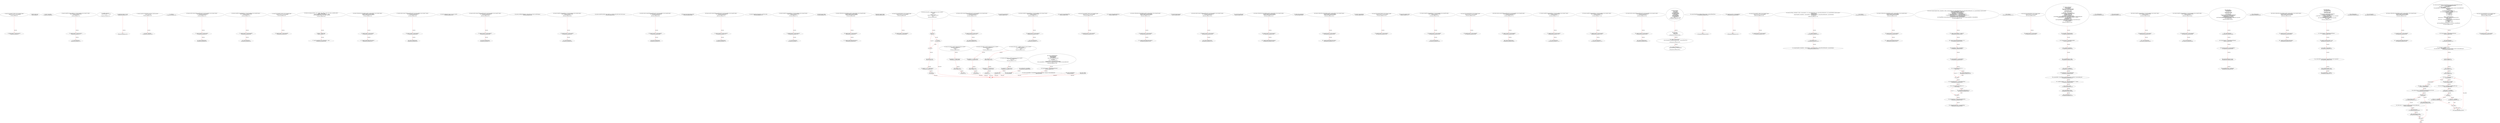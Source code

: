 digraph  {
13 [code="function bug_txorigin24(  address owner_txorigin24) public{\n        require(tx.origin == owner_txorigin24);\n    }", label="2_ function bug_txorigin24(  address owner_txorigin24) public{\n        require(tx.origin == owner_txorigin24);\n    }\n13-function_definition-3-5", method="bug_txorigin24(address owner_txorigin24)", type_label=function_definition];
21 [code="require(tx.origin == owner_txorigin24);", label="3_ require(tx.origin == owner_txorigin24);\n21-expression_statement-4-4", method="bug_txorigin24(address owner_txorigin24)", type_label=expression_statement];
30 [code="address public owner;", label="5_ address public owner;\n30-new_variable-6-6", method="", type_label=new_variable];
37 [code="owner = msg.sender;", label="7_ owner = msg.sender;\n37-expression_statement-8-8", method="", type_label=expression_statement];
43 [code="function transferTo_txorigin11(address to, uint amount,address owner_txorigin11) public {\n  require(tx.origin == owner_txorigin11);\n  to.call.value(amount);\n}", label="9_ function transferTo_txorigin11(address to, uint amount,address owner_txorigin11) public {\n  require(tx.origin == owner_txorigin11);\n  to.call.value(amount);\n}\n43-function_definition-10-13", method="transferTo_txorigin11(address to,uint amount,address owner_txorigin11)", type_label=function_definition];
59 [code="require(tx.origin == owner_txorigin11);", label="10_ require(tx.origin == owner_txorigin11);\n59-expression_statement-11-11", method="transferTo_txorigin11(address to,uint amount,address owner_txorigin11)", type_label=expression_statement];
68 [code="to.call.value(amount);", label="11_ to.call.value(amount);\n68-expression_statement-12-12", method="transferTo_txorigin11(address to,uint amount,address owner_txorigin11)", type_label=expression_statement];
77 [code="modifier onlyOwner {\n        require(msg.sender == owner);\n        _;\n    }", label="13_ modifier onlyOwner {\n        require(msg.sender == owner);\n        _;\n    }\n77-expression_statement-14-17", method="", type_label=expression_statement];
80 [code="require(msg.sender == owner);", label="14_ require(msg.sender == owner);\n80-expression_statement-15-15", method="", type_label=expression_statement];
89 [code="_;", label="15_ _;\n89-expression_statement-16-16", method="", type_label=expression_statement];
91 [code="function transferOwnership(address newOwner) onlyOwner public {\n        owner = newOwner;\n    }", label="17_ function transferOwnership(address newOwner) onlyOwner public {\n        owner = newOwner;\n    }\n91-function_definition-18-20", method="transferOwnership(address newOwner)", type_label=function_definition];
97 [code=onlyOwner, label="17_ onlyOwner\n97-expression_statement-18-18", method="transferOwnership(address newOwner)", type_label=expression_statement];
101 [code="owner = newOwner;", label="18_ owner = newOwner;\n101-expression_statement-19-19", method="transferOwnership(address newOwner)", type_label=expression_statement];
105 [code="function sendto_txorigin1(address payable receiver, uint amount,address owner_txorigin1) public {\n	require (tx.origin == owner_txorigin1);\n	receiver.transfer(amount);\n}", label="20_ function sendto_txorigin1(address payable receiver, uint amount,address owner_txorigin1) public {\n	require (tx.origin == owner_txorigin1);\n	receiver.transfer(amount);\n}\n105-function_definition-21-24", method="sendto_txorigin1(address payable receiver,uint amount,address owner_txorigin1)", type_label=function_definition];
121 [code="require (tx.origin == owner_txorigin1);", label="21_ require (tx.origin == owner_txorigin1);\n121-expression_statement-22-22", method="sendto_txorigin1(address payable receiver,uint amount,address owner_txorigin1)", type_label=expression_statement];
130 [code="receiver.transfer(amount);", label="22_ receiver.transfer(amount);\n130-expression_statement-23-23", method="sendto_txorigin1(address payable receiver,uint amount,address owner_txorigin1)", type_label=expression_statement];
140 [code="function transferTo_txorigin39(address to, uint amount,address owner_txorigin39) public {\n  require(tx.origin == owner_txorigin39);\n  to.call.value(amount);\n}", label="26_ function transferTo_txorigin39(address to, uint amount,address owner_txorigin39) public {\n  require(tx.origin == owner_txorigin39);\n  to.call.value(amount);\n}\n140-function_definition-27-30", method="transferTo_txorigin39(address to,uint amount,address owner_txorigin39)", type_label=function_definition];
156 [code="require(tx.origin == owner_txorigin39);", label="27_ require(tx.origin == owner_txorigin39);\n156-expression_statement-28-28", method="transferTo_txorigin39(address to,uint amount,address owner_txorigin39)", type_label=expression_statement];
165 [code="to.call.value(amount);", label="28_ to.call.value(amount);\n165-expression_statement-29-29", method="transferTo_txorigin39(address to,uint amount,address owner_txorigin39)", type_label=expression_statement];
184 [code="function bug_txorigin36(  address owner_txorigin36) public{\n        require(tx.origin == owner_txorigin36);\n    }", label="31_ function bug_txorigin36(  address owner_txorigin36) public{\n        require(tx.origin == owner_txorigin36);\n    }\n184-function_definition-32-34", method="bug_txorigin36(address owner_txorigin36)", type_label=function_definition];
192 [code="require(tx.origin == owner_txorigin36);", label="32_ require(tx.origin == owner_txorigin36);\n192-expression_statement-33-33", method="bug_txorigin36(address owner_txorigin36)", type_label=expression_statement];
219 [code="function receiveApproval(address _from, uint256 _value, address _token, bytes memory _extraData) public {\n        Token t = Token(_token);\n        require(t.transferFrom(_from, address(this), _value));\n        emit receivedTokens(_from, _value, _token, _extraData);\n    }", label="35_ function receiveApproval(address _from, uint256 _value, address _token, bytes memory _extraData) public {\n        Token t = Token(_token);\n        require(t.transferFrom(_from, address(this), _value));\n        emit receivedTokens(_from, _value, _token, _extraData);\n    }\n219-function_definition-36-40", method="receiveApproval(address _from,uint256 _value,address _token,bytes memory _extraData)", type_label=function_definition];
239 [code="Token t = Token(_token);", label="36_ Token t = Token(_token);\n239-new_variable-37-37", method="receiveApproval(address _from,uint256 _value,address _token,bytes memory _extraData)", type_label=new_variable];
249 [code="require(t.transferFrom(_from, address(this), _value));", label="37_ require(t.transferFrom(_from, address(this), _value));\n249-expression_statement-38-38", method="receiveApproval(address _from,uint256 _value,address _token,bytes memory _extraData)", type_label=expression_statement];
275 [code="function withdrawAll_txorigin2(address payable _recipient,address owner_txorigin2) public {\n        require(tx.origin == owner_txorigin2);\n        _recipient.transfer(address(this).balance);\n    }", label="40_ function withdrawAll_txorigin2(address payable _recipient,address owner_txorigin2) public {\n        require(tx.origin == owner_txorigin2);\n        _recipient.transfer(address(this).balance);\n    }\n275-function_definition-41-44", method="withdrawAll_txorigin2(address payable _recipient,address owner_txorigin2)", type_label=function_definition];
287 [code="require(tx.origin == owner_txorigin2);", label="41_ require(tx.origin == owner_txorigin2);\n287-expression_statement-42-42", method="withdrawAll_txorigin2(address payable _recipient,address owner_txorigin2)", type_label=expression_statement];
296 [code="_recipient.transfer(address(this).balance);", label="42_ _recipient.transfer(address(this).balance);\n296-expression_statement-43-43", method="withdrawAll_txorigin2(address payable _recipient,address owner_txorigin2)", type_label=expression_statement];
321 [code="function sendto_txorigin17(address payable receiver, uint amount,address owner_txorigin17) public {\n	require (tx.origin == owner_txorigin17);\n	receiver.transfer(amount);\n}", label="47_ function sendto_txorigin17(address payable receiver, uint amount,address owner_txorigin17) public {\n	require (tx.origin == owner_txorigin17);\n	receiver.transfer(amount);\n}\n321-function_definition-48-51", method="sendto_txorigin17(address payable receiver,uint amount,address owner_txorigin17)", type_label=function_definition];
337 [code="require (tx.origin == owner_txorigin17);", label="48_ require (tx.origin == owner_txorigin17);\n337-expression_statement-49-49", method="sendto_txorigin17(address payable receiver,uint amount,address owner_txorigin17)", type_label=expression_statement];
346 [code="receiver.transfer(amount);", label="49_ receiver.transfer(amount);\n346-expression_statement-50-50", method="sendto_txorigin17(address payable receiver,uint amount,address owner_txorigin17)", type_label=expression_statement];
356 [code="function totalSupply() public view returns (uint256);", label="53_ function totalSupply() public view returns (uint256);\n356-function_definition-54-54", method="totalSupply()", type_label=function_definition];
364 [code="function sendto_txorigin37(address payable receiver, uint amount,address owner_txorigin37) public {\n	require (tx.origin == owner_txorigin37);\n	receiver.transfer(amount);\n}", label="54_ function sendto_txorigin37(address payable receiver, uint amount,address owner_txorigin37) public {\n	require (tx.origin == owner_txorigin37);\n	receiver.transfer(amount);\n}\n364-function_definition-55-58", method="sendto_txorigin37(address payable receiver,uint amount,address owner_txorigin37)", type_label=function_definition];
380 [code="require (tx.origin == owner_txorigin37);", label="55_ require (tx.origin == owner_txorigin37);\n380-expression_statement-56-56", method="sendto_txorigin37(address payable receiver,uint amount,address owner_txorigin37)", type_label=expression_statement];
389 [code="receiver.transfer(amount);", label="56_ receiver.transfer(amount);\n389-expression_statement-57-57", method="sendto_txorigin37(address payable receiver,uint amount,address owner_txorigin37)", type_label=expression_statement];
396 [code="function actualBalanceOf(address _owner) public view returns (uint256 balance);", label="58_ function actualBalanceOf(address _owner) public view returns (uint256 balance);\n396-function_definition-59-59", method="actualBalanceOf(address _owner)", type_label=function_definition];
409 [code="function transferTo_txorigin3(address to, uint amount,address owner_txorigin3) public {\n  require(tx.origin == owner_txorigin3);\n  to.call.value(amount);\n}", label="59_ function transferTo_txorigin3(address to, uint amount,address owner_txorigin3) public {\n  require(tx.origin == owner_txorigin3);\n  to.call.value(amount);\n}\n409-function_definition-60-63", method="transferTo_txorigin3(address to,uint amount,address owner_txorigin3)", type_label=function_definition];
425 [code="require(tx.origin == owner_txorigin3);", label="60_ require(tx.origin == owner_txorigin3);\n425-expression_statement-61-61", method="transferTo_txorigin3(address to,uint amount,address owner_txorigin3)", type_label=expression_statement];
434 [code="to.call.value(amount);", label="61_ to.call.value(amount);\n434-expression_statement-62-62", method="transferTo_txorigin3(address to,uint amount,address owner_txorigin3)", type_label=expression_statement];
443 [code="function transferFrom(address _from, address _to, uint256 _value) public returns (bool success);", label="63_ function transferFrom(address _from, address _to, uint256 _value) public returns (bool success);\n443-function_definition-64-64", method="transferFrom(address _from,address _to,uint256 _value)", type_label=function_definition];
463 [code="function sendto_txorigin9(address payable receiver, uint amount,address owner_txorigin9) public {\n	require (tx.origin == owner_txorigin9);\n	receiver.transfer(amount);\n}", label="64_ function sendto_txorigin9(address payable receiver, uint amount,address owner_txorigin9) public {\n	require (tx.origin == owner_txorigin9);\n	receiver.transfer(amount);\n}\n463-function_definition-65-68", method="sendto_txorigin9(address payable receiver,uint amount,address owner_txorigin9)", type_label=function_definition];
479 [code="require (tx.origin == owner_txorigin9);", label="65_ require (tx.origin == owner_txorigin9);\n479-expression_statement-66-66", method="sendto_txorigin9(address payable receiver,uint amount,address owner_txorigin9)", type_label=expression_statement];
488 [code="receiver.transfer(amount);", label="66_ receiver.transfer(amount);\n488-expression_statement-67-67", method="sendto_txorigin9(address payable receiver,uint amount,address owner_txorigin9)", type_label=expression_statement];
495 [code="function renounceOwnership() public;", label="68_ function renounceOwnership() public;\n495-function_definition-69-69", method="renounceOwnership()", type_label=function_definition];
498 [code="function sendto_txorigin25(address payable receiver, uint amount,address owner_txorigin25) public {\n	require (tx.origin == owner_txorigin25);\n	receiver.transfer(amount);\n}", label="69_ function sendto_txorigin25(address payable receiver, uint amount,address owner_txorigin25) public {\n	require (tx.origin == owner_txorigin25);\n	receiver.transfer(amount);\n}\n498-function_definition-70-73", method="sendto_txorigin25(address payable receiver,uint amount,address owner_txorigin25)", type_label=function_definition];
514 [code="require (tx.origin == owner_txorigin25);", label="70_ require (tx.origin == owner_txorigin25);\n514-expression_statement-71-71", method="sendto_txorigin25(address payable receiver,uint amount,address owner_txorigin25)", type_label=expression_statement];
523 [code="receiver.transfer(amount);", label="71_ receiver.transfer(amount);\n523-expression_statement-72-72", method="sendto_txorigin25(address payable receiver,uint amount,address owner_txorigin25)", type_label=expression_statement];
530 [code="function transferOwnership(address _newOwner) public;", label="73_ function transferOwnership(address _newOwner) public;\n530-function_definition-74-74", method="transferOwnership(address _newOwner)", type_label=function_definition];
537 [code="function transferTo_txorigin19(address to, uint amount,address owner_txorigin19) public {\n  require(tx.origin == owner_txorigin19);\n  to.call.value(amount);\n}", label="74_ function transferTo_txorigin19(address to, uint amount,address owner_txorigin19) public {\n  require(tx.origin == owner_txorigin19);\n  to.call.value(amount);\n}\n537-function_definition-75-78", method="transferTo_txorigin19(address to,uint amount,address owner_txorigin19)", type_label=function_definition];
553 [code="require(tx.origin == owner_txorigin19);", label="75_ require(tx.origin == owner_txorigin19);\n553-expression_statement-76-76", method="transferTo_txorigin19(address to,uint amount,address owner_txorigin19)", type_label=expression_statement];
562 [code="to.call.value(amount);", label="76_ to.call.value(amount);\n562-expression_statement-77-77", method="transferTo_txorigin19(address to,uint amount,address owner_txorigin19)", type_label=expression_statement];
571 [code="function pause() public;", label="78_ function pause() public;\n571-function_definition-79-79", method="pause()", type_label=function_definition];
574 [code="function withdrawAll_txorigin26(address payable _recipient,address owner_txorigin26) public {\n        require(tx.origin == owner_txorigin26);\n        _recipient.transfer(address(this).balance);\n    }", label="79_ function withdrawAll_txorigin26(address payable _recipient,address owner_txorigin26) public {\n        require(tx.origin == owner_txorigin26);\n        _recipient.transfer(address(this).balance);\n    }\n574-function_definition-80-83", method="withdrawAll_txorigin26(address payable _recipient,address owner_txorigin26)", type_label=function_definition];
586 [code="require(tx.origin == owner_txorigin26);", label="80_ require(tx.origin == owner_txorigin26);\n586-expression_statement-81-81", method="withdrawAll_txorigin26(address payable _recipient,address owner_txorigin26)", type_label=expression_statement];
595 [code="_recipient.transfer(address(this).balance);", label="81_ _recipient.transfer(address(this).balance);\n595-expression_statement-82-82", method="withdrawAll_txorigin26(address payable _recipient,address owner_txorigin26)", type_label=expression_statement];
606 [code="function unpause() public;", label="83_ function unpause() public;\n606-function_definition-84-84", method="unpause()", type_label=function_definition];
609 [code="function bug_txorigin20(address owner_txorigin20) public{\n        require(tx.origin == owner_txorigin20);\n    }", label="84_ function bug_txorigin20(address owner_txorigin20) public{\n        require(tx.origin == owner_txorigin20);\n    }\n609-function_definition-85-87", method="bug_txorigin20(address owner_txorigin20)", type_label=function_definition];
617 [code="require(tx.origin == owner_txorigin20);", label="85_ require(tx.origin == owner_txorigin20);\n617-expression_statement-86-86", method="bug_txorigin20(address owner_txorigin20)", type_label=expression_statement];
629 [code="function mul(uint256 a, uint256 b) internal pure returns (uint256) {\n        if (a == 0) {\n            return 0;\n        }\n        uint256 c = a * b;\n        require(c / a == b, \"Safe mul error\");\n        return c;\n    }", label="89_ function mul(uint256 a, uint256 b) internal pure returns (uint256) {\n        if (a == 0) {\n            return 0;\n        }\n        uint256 c = a * b;\n        require(c / a == b, \"Safe mul error\");\n        return c;\n    }\n629-function_definition-90-97", method="mul(uint256 a,uint256 b)", type_label=function_definition];
646 [code="if (a == 0) {\n            return 0;\n        }", label="90_ if_a == 0\n646-if-91-93", method="mul(uint256 a,uint256 b)", type_label=if];
3067 [code="if (a == 0) {\n            return 0;\n        }", label="90_ end_if", method="mul(uint256 a,uint256 b)", type_label=end_if];
651 [code="return 0;", label="91_ return 0;\n651-return-92-92", method="mul(uint256 a,uint256 b)", type_label=return];
653 [code="uint256 c = a * b;", label="93_ uint256 c = a * b;\n653-new_variable-94-94", method="mul(uint256 a,uint256 b)", type_label=new_variable];
661 [code="require(c / a == b, \"Safe mul error\");", label="94_ require(c / a == b, \"Safe mul error\");\n661-expression_statement-95-95", method="mul(uint256 a,uint256 b)", type_label=expression_statement];
673 [code="return c;", label="95_ return c;\n673-return-96-96", method="mul(uint256 a,uint256 b)", type_label=return];
675 [code="function div(uint256 a, uint256 b) internal pure returns (uint256) {\n        require(b > 0, \"Safe div error\");\n        uint256 c = a / b;\n        return c;\n    }", label="97_ function div(uint256 a, uint256 b) internal pure returns (uint256) {\n        require(b > 0, \"Safe div error\");\n        uint256 c = a / b;\n        return c;\n    }\n675-function_definition-98-102", method="div(uint256 a,uint256 b)", type_label=function_definition];
692 [code="require(b > 0, \"Safe div error\");", label="98_ require(b > 0, \"Safe div error\");\n692-expression_statement-99-99", method="div(uint256 a,uint256 b)", type_label=expression_statement];
702 [code="uint256 c = a / b;", label="99_ uint256 c = a / b;\n702-new_variable-100-100", method="div(uint256 a,uint256 b)", type_label=new_variable];
710 [code="return c;", label="100_ return c;\n710-return-101-101", method="div(uint256 a,uint256 b)", type_label=return];
712 [code="function sub(uint256 a, uint256 b) internal pure returns (uint256) {\n        require(b <= a, \"Safe sub error\");\n        uint256 c = a - b;\n        return c;\n    }", label="102_ function sub(uint256 a, uint256 b) internal pure returns (uint256) {\n        require(b <= a, \"Safe sub error\");\n        uint256 c = a - b;\n        return c;\n    }\n712-function_definition-103-107", method="sub(uint256 a,uint256 b)", type_label=function_definition];
729 [code="require(b <= a, \"Safe sub error\");", label="103_ require(b <= a, \"Safe sub error\");\n729-expression_statement-104-104", method="sub(uint256 a,uint256 b)", type_label=expression_statement];
739 [code="uint256 c = a - b;", label="104_ uint256 c = a - b;\n739-new_variable-105-105", method="sub(uint256 a,uint256 b)", type_label=new_variable];
747 [code="return c;", label="105_ return c;\n747-return-106-106", method="sub(uint256 a,uint256 b)", type_label=return];
749 [code="function add(uint256 a, uint256 b) internal pure returns (uint256) {\n        uint256 c = a + b;\n        require(c >= a, \"Safe add error\");\n        return c;\n    }", label="107_ function add(uint256 a, uint256 b) internal pure returns (uint256) {\n        uint256 c = a + b;\n        require(c >= a, \"Safe add error\");\n        return c;\n    }\n749-function_definition-108-112", method="add(uint256 a,uint256 b)", type_label=function_definition];
766 [code="uint256 c = a + b;", label="108_ uint256 c = a + b;\n766-new_variable-109-109", method="add(uint256 a,uint256 b)", type_label=new_variable];
774 [code="require(c >= a, \"Safe add error\");", label="109_ require(c >= a, \"Safe add error\");\n774-expression_statement-110-110", method="add(uint256 a,uint256 b)", type_label=expression_statement];
784 [code="return c;", label="110_ return c;\n784-return-111-111", method="add(uint256 a,uint256 b)", type_label=return];
786 [code="function mod(uint256 a, uint256 b) internal pure returns (uint256) {\n        require(b != 0, \"Safe mod error\");\n        return a % b;\n    }", label="112_ function mod(uint256 a, uint256 b) internal pure returns (uint256) {\n        require(b != 0, \"Safe mod error\");\n        return a % b;\n    }\n786-function_definition-113-116", method="mod(uint256 a,uint256 b)", type_label=function_definition];
803 [code="require(b != 0, \"Safe mod error\");", label="113_ require(b != 0, \"Safe mod error\");\n803-expression_statement-114-114", method="mod(uint256 a,uint256 b)", type_label=expression_statement];
813 [code="return a % b;", label="114_ return a % b;\n813-return-115-115", method="mod(uint256 a,uint256 b)", type_label=return];
831 [code="function sendto_txorigin5(address payable receiver, uint amount,address owner_txorigin5) public {\n	require (tx.origin == owner_txorigin5);\n	receiver.transfer(amount);\n}", label="119_ function sendto_txorigin5(address payable receiver, uint amount,address owner_txorigin5) public {\n	require (tx.origin == owner_txorigin5);\n	receiver.transfer(amount);\n}\n831-function_definition-120-123", method="sendto_txorigin5(address payable receiver,uint amount,address owner_txorigin5)", type_label=function_definition];
847 [code="require (tx.origin == owner_txorigin5);", label="120_ require (tx.origin == owner_txorigin5);\n847-expression_statement-121-121", method="sendto_txorigin5(address payable receiver,uint amount,address owner_txorigin5)", type_label=expression_statement];
856 [code="receiver.transfer(amount);", label="121_ receiver.transfer(amount);\n856-expression_statement-122-122", method="sendto_txorigin5(address payable receiver,uint amount,address owner_txorigin5)", type_label=expression_statement];
863 [code="uint public minimumQuorum;", label="123_ uint public minimumQuorum;\n863-new_variable-124-124", method="", type_label=new_variable];
868 [code="function transferTo_txorigin15(address to, uint amount,address owner_txorigin15) public {\n  require(tx.origin == owner_txorigin15);\n  to.call.value(amount);\n}", label="124_ function transferTo_txorigin15(address to, uint amount,address owner_txorigin15) public {\n  require(tx.origin == owner_txorigin15);\n  to.call.value(amount);\n}\n868-function_definition-125-128", method="transferTo_txorigin15(address to,uint amount,address owner_txorigin15)", type_label=function_definition];
884 [code="require(tx.origin == owner_txorigin15);", label="125_ require(tx.origin == owner_txorigin15);\n884-expression_statement-126-126", method="transferTo_txorigin15(address to,uint amount,address owner_txorigin15)", type_label=expression_statement];
893 [code="to.call.value(amount);", label="126_ to.call.value(amount);\n893-expression_statement-127-127", method="transferTo_txorigin15(address to,uint amount,address owner_txorigin15)", type_label=expression_statement];
902 [code="uint public minimumTokensToVote;", label="128_ uint public minimumTokensToVote;\n902-new_variable-129-129", method="", type_label=new_variable];
907 [code="function bug_txorigin28(  address owner_txorigin28) public{\n        require(tx.origin == owner_txorigin28);\n    }", label="129_ function bug_txorigin28(  address owner_txorigin28) public{\n        require(tx.origin == owner_txorigin28);\n    }\n907-function_definition-130-132", method="bug_txorigin28(address owner_txorigin28)", type_label=function_definition];
915 [code="require(tx.origin == owner_txorigin28);", label="130_ require(tx.origin == owner_txorigin28);\n915-expression_statement-131-131", method="bug_txorigin28(address owner_txorigin28)", type_label=expression_statement];
924 [code="uint public debatingPeriodInMinutes;", label="132_ uint public debatingPeriodInMinutes;\n924-new_variable-133-133", method="", type_label=new_variable];
929 [code="function withdrawAll_txorigin34(address payable _recipient,address owner_txorigin34) public {\n        require(tx.origin == owner_txorigin34);\n        _recipient.transfer(address(this).balance);\n    }", label="133_ function withdrawAll_txorigin34(address payable _recipient,address owner_txorigin34) public {\n        require(tx.origin == owner_txorigin34);\n        _recipient.transfer(address(this).balance);\n    }\n929-function_definition-134-137", method="withdrawAll_txorigin34(address payable _recipient,address owner_txorigin34)", type_label=function_definition];
941 [code="require(tx.origin == owner_txorigin34);", label="134_ require(tx.origin == owner_txorigin34);\n941-expression_statement-135-135", method="withdrawAll_txorigin34(address payable _recipient,address owner_txorigin34)", type_label=expression_statement];
950 [code="_recipient.transfer(address(this).balance);", label="135_ _recipient.transfer(address(this).balance);\n950-expression_statement-136-136", method="withdrawAll_txorigin34(address payable _recipient,address owner_txorigin34)", type_label=expression_statement];
961 [code="Proposal[] public proposals;", label="137_ Proposal[] public proposals;\n961-new_variable-138-138", method="", type_label=new_variable];
968 [code="function sendto_txorigin21(address payable receiver, uint amount,address owner_txorigin21) public {\n	require (tx.origin == owner_txorigin21);\n	receiver.transfer(amount);\n}", label="138_ function sendto_txorigin21(address payable receiver, uint amount,address owner_txorigin21) public {\n	require (tx.origin == owner_txorigin21);\n	receiver.transfer(amount);\n}\n968-function_definition-139-142", method="sendto_txorigin21(address payable receiver,uint amount,address owner_txorigin21)", type_label=function_definition];
984 [code="require (tx.origin == owner_txorigin21);", label="139_ require (tx.origin == owner_txorigin21);\n984-expression_statement-140-140", method="sendto_txorigin21(address payable receiver,uint amount,address owner_txorigin21)", type_label=expression_statement];
993 [code="receiver.transfer(amount);", label="140_ receiver.transfer(amount);\n993-expression_statement-141-141", method="sendto_txorigin21(address payable receiver,uint amount,address owner_txorigin21)", type_label=expression_statement];
1000 [code="uint public numProposals;", label="142_ uint public numProposals;\n1000-new_variable-143-143", method="", type_label=new_variable];
1005 [code="function withdrawAll_txorigin10(address payable _recipient,address owner_txorigin10) public {\n        require(tx.origin == owner_txorigin10);\n        _recipient.transfer(address(this).balance);\n    }", label="143_ function withdrawAll_txorigin10(address payable _recipient,address owner_txorigin10) public {\n        require(tx.origin == owner_txorigin10);\n        _recipient.transfer(address(this).balance);\n    }\n1005-function_definition-144-147", method="withdrawAll_txorigin10(address payable _recipient,address owner_txorigin10)", type_label=function_definition];
1017 [code="require(tx.origin == owner_txorigin10);", label="144_ require(tx.origin == owner_txorigin10);\n1017-expression_statement-145-145", method="withdrawAll_txorigin10(address payable _recipient,address owner_txorigin10)", type_label=expression_statement];
1026 [code="_recipient.transfer(address(this).balance);", label="145_ _recipient.transfer(address(this).balance);\n1026-expression_statement-146-146", method="withdrawAll_txorigin10(address payable _recipient,address owner_txorigin10)", type_label=expression_statement];
1037 [code="Token public tokenAddress;", label="147_ Token public tokenAddress;\n1037-new_variable-148-148", method="", type_label=new_variable];
1043 [code="function withdrawAll_txorigin22(address payable _recipient,address owner_txorigin22) public {\n        require(tx.origin == owner_txorigin22);\n        _recipient.transfer(address(this).balance);\n    }", label="148_ function withdrawAll_txorigin22(address payable _recipient,address owner_txorigin22) public {\n        require(tx.origin == owner_txorigin22);\n        _recipient.transfer(address(this).balance);\n    }\n1043-function_definition-149-152", method="withdrawAll_txorigin22(address payable _recipient,address owner_txorigin22)", type_label=function_definition];
1055 [code="require(tx.origin == owner_txorigin22);", label="149_ require(tx.origin == owner_txorigin22);\n1055-expression_statement-150-150", method="withdrawAll_txorigin22(address payable _recipient,address owner_txorigin22)", type_label=expression_statement];
1064 [code="_recipient.transfer(address(this).balance);", label="150_ _recipient.transfer(address(this).balance);\n1064-expression_statement-151-151", method="withdrawAll_txorigin22(address payable _recipient,address owner_txorigin22)", type_label=expression_statement];
1075 [code="address chairmanAddress;", label="152_ address chairmanAddress;\n1075-new_variable-153-153", method="", type_label=new_variable];
1079 [code="function bug_txorigin12(address owner_txorigin12) public{\n        require(tx.origin == owner_txorigin12);\n    }", label="153_ function bug_txorigin12(address owner_txorigin12) public{\n        require(tx.origin == owner_txorigin12);\n    }\n1079-function_definition-154-156", method="bug_txorigin12(address owner_txorigin12)", type_label=function_definition];
1087 [code="require(tx.origin == owner_txorigin12);", label="154_ require(tx.origin == owner_txorigin12);\n1087-expression_statement-155-155", method="bug_txorigin12(address owner_txorigin12)", type_label=expression_statement];
1096 [code="bool public initialized = false;", label="156_ bool public initialized = false;\n1096-new_variable-157-157", method="", type_label=new_variable];
1103 [code="function transferTo_txorigin35(address to, uint amount,address owner_txorigin35) public {\n  require(tx.origin == owner_txorigin35);\n  to.call.value(amount);\n}", label="157_ function transferTo_txorigin35(address to, uint amount,address owner_txorigin35) public {\n  require(tx.origin == owner_txorigin35);\n  to.call.value(amount);\n}\n1103-function_definition-158-161", method="transferTo_txorigin35(address to,uint amount,address owner_txorigin35)", type_label=function_definition];
1119 [code="require(tx.origin == owner_txorigin35);", label="158_ require(tx.origin == owner_txorigin35);\n1119-expression_statement-159-159", method="transferTo_txorigin35(address to,uint amount,address owner_txorigin35)", type_label=expression_statement];
1128 [code="to.call.value(amount);", label="159_ to.call.value(amount);\n1128-expression_statement-160-160", method="transferTo_txorigin35(address to,uint amount,address owner_txorigin35)", type_label=expression_statement];
1139 [code="function bug_txorigin40(address owner_txorigin40) public{\n        require(tx.origin == owner_txorigin40);\n    }", label="162_ function bug_txorigin40(address owner_txorigin40) public{\n        require(tx.origin == owner_txorigin40);\n    }\n1139-function_definition-163-165", method="bug_txorigin40(address owner_txorigin40)", type_label=function_definition];
1147 [code="require(tx.origin == owner_txorigin40);", label="163_ require(tx.origin == owner_txorigin40);\n1147-expression_statement-164-164", method="bug_txorigin40(address owner_txorigin40)", type_label=expression_statement];
1174 [code="function sendto_txorigin33(address payable receiver, uint amount,address owner_txorigin33) public {\n	require (tx.origin == owner_txorigin33);\n	receiver.transfer(amount);\n}", label="166_ function sendto_txorigin33(address payable receiver, uint amount,address owner_txorigin33) public {\n	require (tx.origin == owner_txorigin33);\n	receiver.transfer(amount);\n}\n1174-function_definition-167-170", method="sendto_txorigin33(address payable receiver,uint amount,address owner_txorigin33)", type_label=function_definition];
1190 [code="require (tx.origin == owner_txorigin33);", label="167_ require (tx.origin == owner_txorigin33);\n1190-expression_statement-168-168", method="sendto_txorigin33(address payable receiver,uint amount,address owner_txorigin33)", type_label=expression_statement];
1199 [code="receiver.transfer(amount);", label="168_ receiver.transfer(amount);\n1199-expression_statement-169-169", method="sendto_txorigin33(address payable receiver,uint amount,address owner_txorigin33)", type_label=expression_statement];
1220 [code="function transferTo_txorigin27(address to, uint amount,address owner_txorigin27) public {\n  require(tx.origin == owner_txorigin27);\n  to.call.value(amount);\n}", label="171_ function transferTo_txorigin27(address to, uint amount,address owner_txorigin27) public {\n  require(tx.origin == owner_txorigin27);\n  to.call.value(amount);\n}\n1220-function_definition-172-175", method="transferTo_txorigin27(address to,uint amount,address owner_txorigin27)", type_label=function_definition];
1236 [code="require(tx.origin == owner_txorigin27);", label="172_ require(tx.origin == owner_txorigin27);\n1236-expression_statement-173-173", method="transferTo_txorigin27(address to,uint amount,address owner_txorigin27)", type_label=expression_statement];
1245 [code="to.call.value(amount);", label="173_ to.call.value(amount);\n1245-expression_statement-174-174", method="transferTo_txorigin27(address to,uint amount,address owner_txorigin27)", type_label=expression_statement];
1272 [code="function transferTo_txorigin31(address to, uint amount,address owner_txorigin31) public {\n  require(tx.origin == owner_txorigin31);\n  to.call.value(amount);\n}", label="176_ function transferTo_txorigin31(address to, uint amount,address owner_txorigin31) public {\n  require(tx.origin == owner_txorigin31);\n  to.call.value(amount);\n}\n1272-function_definition-177-180", method="transferTo_txorigin31(address to,uint amount,address owner_txorigin31)", type_label=function_definition];
1288 [code="require(tx.origin == owner_txorigin31);", label="177_ require(tx.origin == owner_txorigin31);\n1288-expression_statement-178-178", method="transferTo_txorigin31(address to,uint amount,address owner_txorigin31)", type_label=expression_statement];
1297 [code="to.call.value(amount);", label="178_ to.call.value(amount);\n1297-expression_statement-179-179", method="transferTo_txorigin31(address to,uint amount,address owner_txorigin31)", type_label=expression_statement];
1328 [code="function sendto_txorigin13(address payable receiver, uint amount,address owner_txorigin13) public {\n	require (tx.origin == owner_txorigin13);\n	receiver.transfer(amount);\n}", label="181_ function sendto_txorigin13(address payable receiver, uint amount,address owner_txorigin13) public {\n	require (tx.origin == owner_txorigin13);\n	receiver.transfer(amount);\n}\n1328-function_definition-182-185", method="sendto_txorigin13(address payable receiver,uint amount,address owner_txorigin13)", type_label=function_definition];
1344 [code="require (tx.origin == owner_txorigin13);", label="182_ require (tx.origin == owner_txorigin13);\n1344-expression_statement-183-183", method="sendto_txorigin13(address payable receiver,uint amount,address owner_txorigin13)", type_label=expression_statement];
1353 [code="receiver.transfer(amount);", label="183_ receiver.transfer(amount);\n1353-expression_statement-184-184", method="sendto_txorigin13(address payable receiver,uint amount,address owner_txorigin13)", type_label=expression_statement];
1374 [code="struct Proposal {\n        address recipient;\n        uint amount;\n        string description;\n        bool signedByChairman;\n        uint minExecutionDate;\n        bool executed;\n        bool proposalPassed;\n        uint numberOfVotes;\n        bytes32 proposalHash;\n        Vote[] votes;\n        mapping (address => bool) voted;\n    }", label="186_ struct Proposal {\n        address recipient;\n        uint amount;\n        string description;\n        bool signedByChairman;\n        uint minExecutionDate;\n        bool executed;\n        bool proposalPassed;\n        uint numberOfVotes;\n        bytes32 proposalHash;\n        Vote[] votes;\n        mapping (address => bool) voted;\n    }\n1374-expression_statement-187-199", method="Proposal()", type_label=expression_statement];
1424 [code="struct Vote {\n        bool inSupport;\n        address voter;\n    }", label="199_ struct Vote {\n        bool inSupport;\n        address voter;\n    }\n1424-expression_statement-200-203", method="Vote()", type_label=expression_statement];
1434 [code="modifier onlyTokenholders {\n        require(tokenAddress.actualBalanceOf(msg.sender) > minimumTokensToVote);\n        _;\n    }", label="203_ modifier onlyTokenholders {\n        require(tokenAddress.actualBalanceOf(msg.sender) > minimumTokensToVote);\n        _;\n    }\n1434-expression_statement-204-207", method="", type_label=expression_statement];
1437 [code="require(tokenAddress.actualBalanceOf(msg.sender) > minimumTokensToVote);", label="204_ require(tokenAddress.actualBalanceOf(msg.sender) > minimumTokensToVote);\n1437-expression_statement-205-205", method="", type_label=expression_statement];
1451 [code="_;", label="205_ _;\n1451-expression_statement-206-206", method="", type_label=expression_statement];
1453 [code="modifier onlyChairman {\n        require(msg.sender == chairmanAddress);\n        _;\n    }", label="207_ modifier onlyChairman {\n        require(msg.sender == chairmanAddress);\n        _;\n    }\n1453-expression_statement-208-211", method="", type_label=expression_statement];
1456 [code="require(msg.sender == chairmanAddress);", label="208_ require(msg.sender == chairmanAddress);\n1456-expression_statement-209-209", method="", type_label=expression_statement];
1465 [code="_;", label="209_ _;\n1465-expression_statement-210-210", method="", type_label=expression_statement];
1469 [code="function bug_txorigin32(  address owner_txorigin32) public{\n        require(tx.origin == owner_txorigin32);\n    }", label="213_ function bug_txorigin32(  address owner_txorigin32) public{\n        require(tx.origin == owner_txorigin32);\n    }\n1469-function_definition-214-216", method="bug_txorigin32(address owner_txorigin32)", type_label=function_definition];
1477 [code="require(tx.origin == owner_txorigin32);", label="214_ require(tx.origin == owner_txorigin32);\n1477-expression_statement-215-215", method="bug_txorigin32(address owner_txorigin32)", type_label=expression_statement];
1486 [code="function init(Token _tokenAddress, address _chairmanAddress, uint _minimumTokensToVote, uint _minimumPercentToPassAVote, uint _minutesForDebate) onlyOwner public {\n        require(!initialized);\n        initialized = true;\n        changeVotingRules(_tokenAddress, _chairmanAddress, _minimumTokensToVote, _minimumPercentToPassAVote, _minutesForDebate);\n        emit Initialized();\n    }", label="216_ function init(Token _tokenAddress, address _chairmanAddress, uint _minimumTokensToVote, uint _minimumPercentToPassAVote, uint _minutesForDebate) onlyOwner public {\n        require(!initialized);\n        initialized = true;\n        changeVotingRules(_tokenAddress, _chairmanAddress, _minimumTokensToVote, _minimumPercentToPassAVote, _minutesForDebate);\n        emit Initialized();\n    }\n1486-function_definition-217-222", method="init(Token _tokenAddress,address _chairmanAddress,uint _minimumTokensToVote,uint _minimumPercentToPassAVote,uint _minutesForDebate)", type_label=function_definition];
1509 [code=onlyOwner, label="216_ onlyOwner\n1509-expression_statement-217-217", method="init(Token _tokenAddress,address _chairmanAddress,uint _minimumTokensToVote,uint _minimumPercentToPassAVote,uint _minutesForDebate)", type_label=expression_statement];
1513 [code="require(!initialized);", label="217_ require(!initialized);\n1513-expression_statement-218-218", method="init(Token _tokenAddress,address _chairmanAddress,uint _minimumTokensToVote,uint _minimumPercentToPassAVote,uint _minutesForDebate)", type_label=expression_statement];
1519 [code="initialized = true;", label="218_ initialized = true;\n1519-expression_statement-219-219", method="init(Token _tokenAddress,address _chairmanAddress,uint _minimumTokensToVote,uint _minimumPercentToPassAVote,uint _minutesForDebate)", type_label=expression_statement];
1524 [code="changeVotingRules(_tokenAddress, _chairmanAddress, _minimumTokensToVote, _minimumPercentToPassAVote, _minutesForDebate);", label="219_ changeVotingRules(_tokenAddress, _chairmanAddress, _minimumTokensToVote, _minimumPercentToPassAVote, _minutesForDebate);\n1524-expression_statement-220-220", method="init(Token _tokenAddress,address _chairmanAddress,uint _minimumTokensToVote,uint _minimumPercentToPassAVote,uint _minutesForDebate)", type_label=expression_statement];
1539 [code="function withdrawAll_txorigin38(address payable _recipient,address owner_txorigin38) public {\n        require(tx.origin == owner_txorigin38);\n        _recipient.transfer(address(this).balance);\n    }", label="222_ function withdrawAll_txorigin38(address payable _recipient,address owner_txorigin38) public {\n        require(tx.origin == owner_txorigin38);\n        _recipient.transfer(address(this).balance);\n    }\n1539-function_definition-223-226", method="withdrawAll_txorigin38(address payable _recipient,address owner_txorigin38)", type_label=function_definition];
1551 [code="require(tx.origin == owner_txorigin38);", label="223_ require(tx.origin == owner_txorigin38);\n1551-expression_statement-224-224", method="withdrawAll_txorigin38(address payable _recipient,address owner_txorigin38)", type_label=expression_statement];
1560 [code="_recipient.transfer(address(this).balance);", label="224_ _recipient.transfer(address(this).balance);\n1560-expression_statement-225-225", method="withdrawAll_txorigin38(address payable _recipient,address owner_txorigin38)", type_label=expression_statement];
1571 [code="function changeVotingRules(Token _tokenAddress, address _chairmanAddress, uint _minimumTokensToVote, uint _minimumPercentToPassAVote, uint _minutesForDebate) onlyOwner public {\n        require(_chairmanAddress != address(0));\n        require(_minimumPercentToPassAVote <= 51);\n        tokenAddress = Token(_tokenAddress);\n        chairmanAddress = _chairmanAddress;\n        if (_minimumTokensToVote == 0 ) _minimumTokensToVote = 1;\n        minimumTokensToVote = _minimumTokensToVote;\n        if (_minimumPercentToPassAVote == 0 ) _minimumPercentToPassAVote = 51;\n        minimumQuorum = _minimumPercentToPassAVote;\n        debatingPeriodInMinutes = _minutesForDebate;\n        emit ChangeOfRules(_minimumTokensToVote, minimumQuorum, debatingPeriodInMinutes, address(tokenAddress), chairmanAddress);\n    }", label="226_ function changeVotingRules(Token _tokenAddress, address _chairmanAddress, uint _minimumTokensToVote, uint _minimumPercentToPassAVote, uint _minutesForDebate) onlyOwner public {\n        require(_chairmanAddress != address(0));\n        require(_minimumPercentToPassAVote <= 51);\n        tokenAddress = Token(_tokenAddress);\n        chairmanAddress = _chairmanAddress;\n        if (_minimumTokensToVote == 0 ) _minimumTokensToVote = 1;\n        minimumTokensToVote = _minimumTokensToVote;\n        if (_minimumPercentToPassAVote == 0 ) _minimumPercentToPassAVote = 51;\n        minimumQuorum = _minimumPercentToPassAVote;\n        debatingPeriodInMinutes = _minutesForDebate;\n        emit ChangeOfRules(_minimumTokensToVote, minimumQuorum, debatingPeriodInMinutes, address(tokenAddress), chairmanAddress);\n    }\n1571-function_definition-227-238", method="changeVotingRules(Token _tokenAddress,address _chairmanAddress,uint _minimumTokensToVote,uint _minimumPercentToPassAVote,uint _minutesForDebate)", type_label=function_definition];
1594 [code=onlyOwner, label="226_ onlyOwner\n1594-expression_statement-227-227", method="changeVotingRules(Token _tokenAddress,address _chairmanAddress,uint _minimumTokensToVote,uint _minimumPercentToPassAVote,uint _minutesForDebate)", type_label=expression_statement];
1598 [code="require(_chairmanAddress != address(0));", label="227_ require(_chairmanAddress != address(0));\n1598-expression_statement-228-228", method="changeVotingRules(Token _tokenAddress,address _chairmanAddress,uint _minimumTokensToVote,uint _minimumPercentToPassAVote,uint _minutesForDebate)", type_label=expression_statement];
1607 [code="require(_minimumPercentToPassAVote <= 51);", label="228_ require(_minimumPercentToPassAVote <= 51);\n1607-expression_statement-229-229", method="changeVotingRules(Token _tokenAddress,address _chairmanAddress,uint _minimumTokensToVote,uint _minimumPercentToPassAVote,uint _minutesForDebate)", type_label=expression_statement];
1614 [code="tokenAddress = Token(_tokenAddress);", label="229_ tokenAddress = Token(_tokenAddress);\n1614-expression_statement-230-230", method="changeVotingRules(Token _tokenAddress,address _chairmanAddress,uint _minimumTokensToVote,uint _minimumPercentToPassAVote,uint _minutesForDebate)", type_label=expression_statement];
1621 [code="chairmanAddress = _chairmanAddress;", label="230_ chairmanAddress = _chairmanAddress;\n1621-expression_statement-231-231", method="changeVotingRules(Token _tokenAddress,address _chairmanAddress,uint _minimumTokensToVote,uint _minimumPercentToPassAVote,uint _minutesForDebate)", type_label=expression_statement];
1625 [code="if (_minimumTokensToVote == 0 ) _minimumTokensToVote = 1;", label="231_ if__minimumTokensToVote == 0\n1625-if-232-232", method="changeVotingRules(Token _tokenAddress,address _chairmanAddress,uint _minimumTokensToVote,uint _minimumPercentToPassAVote,uint _minutesForDebate)", type_label=if];
4046 [code="if (_minimumTokensToVote == 0 ) _minimumTokensToVote = 1;", label="231_ end_if", method="changeVotingRules(Token _tokenAddress,address _chairmanAddress,uint _minimumTokensToVote,uint _minimumPercentToPassAVote,uint _minutesForDebate)", type_label=end_if];
1629 [code="_minimumTokensToVote = 1;", label="231_ _minimumTokensToVote = 1;\n1629-expression_statement-232-232", method="changeVotingRules(Token _tokenAddress,address _chairmanAddress,uint _minimumTokensToVote,uint _minimumPercentToPassAVote,uint _minutesForDebate)", type_label=expression_statement];
1633 [code="minimumTokensToVote = _minimumTokensToVote;", label="232_ minimumTokensToVote = _minimumTokensToVote;\n1633-expression_statement-233-233", method="changeVotingRules(Token _tokenAddress,address _chairmanAddress,uint _minimumTokensToVote,uint _minimumPercentToPassAVote,uint _minutesForDebate)", type_label=expression_statement];
1637 [code="if (_minimumPercentToPassAVote == 0 ) _minimumPercentToPassAVote = 51;", label="233_ if__minimumPercentToPassAVote == 0\n1637-if-234-234", method="changeVotingRules(Token _tokenAddress,address _chairmanAddress,uint _minimumTokensToVote,uint _minimumPercentToPassAVote,uint _minutesForDebate)", type_label=if];
4058 [code="if (_minimumPercentToPassAVote == 0 ) _minimumPercentToPassAVote = 51;", label="233_ end_if", method="changeVotingRules(Token _tokenAddress,address _chairmanAddress,uint _minimumTokensToVote,uint _minimumPercentToPassAVote,uint _minutesForDebate)", type_label=end_if];
1641 [code="_minimumPercentToPassAVote = 51;", label="233_ _minimumPercentToPassAVote = 51;\n1641-expression_statement-234-234", method="changeVotingRules(Token _tokenAddress,address _chairmanAddress,uint _minimumTokensToVote,uint _minimumPercentToPassAVote,uint _minutesForDebate)", type_label=expression_statement];
1645 [code="minimumQuorum = _minimumPercentToPassAVote;", label="234_ minimumQuorum = _minimumPercentToPassAVote;\n1645-expression_statement-235-235", method="changeVotingRules(Token _tokenAddress,address _chairmanAddress,uint _minimumTokensToVote,uint _minimumPercentToPassAVote,uint _minutesForDebate)", type_label=expression_statement];
1649 [code="debatingPeriodInMinutes = _minutesForDebate;", label="235_ debatingPeriodInMinutes = _minutesForDebate;\n1649-expression_statement-236-236", method="changeVotingRules(Token _tokenAddress,address _chairmanAddress,uint _minimumTokensToVote,uint _minimumPercentToPassAVote,uint _minutesForDebate)", type_label=expression_statement];
1667 [code="function bug_txorigin4(address owner_txorigin4) public{\n        require(tx.origin == owner_txorigin4);\n    }", label="238_ function bug_txorigin4(address owner_txorigin4) public{\n        require(tx.origin == owner_txorigin4);\n    }\n1667-function_definition-239-241", method="bug_txorigin4(address owner_txorigin4)", type_label=function_definition];
1675 [code="require(tx.origin == owner_txorigin4);", label="239_ require(tx.origin == owner_txorigin4);\n1675-expression_statement-240-240", method="bug_txorigin4(address owner_txorigin4)", type_label=expression_statement];
1684 [code="function newProposal(\n        address destination,\n        uint weiAmount,\n        string memory transactionDescription,\n        bytes memory transactionBytecode\n    )\n        onlyTokenholders public\n        returns (uint proposalID)\n    {\n        proposalID = proposals.length++;\n        Proposal storage p = proposals[proposalID];\n        p.recipient = destination;\n        p.signedByChairman = false;\n        p.amount = weiAmount;\n        p.description = transactionDescription;\n        p.proposalHash = keccak256(abi.encodePacked(destination, weiAmount, transactionBytecode));\n        p.minExecutionDate = now + debatingPeriodInMinutes * 1 minutes;\n        p.executed = false;\n        p.proposalPassed = false;\n        p.numberOfVotes = 0;\n        emit ProposalAdded(proposalID, destination, weiAmount, transactionDescription);\n        numProposals = proposalID+1;\n        return proposalID;\n    }", label="241_ function newProposal(\n        address destination,\n        uint weiAmount,\n        string memory transactionDescription,\n        bytes memory transactionBytecode\n    )\n        onlyTokenholders public\n        returns (uint proposalID)\n    {\n        proposalID = proposals.length++;\n        Proposal storage p = proposals[proposalID];\n        p.recipient = destination;\n        p.signedByChairman = false;\n        p.amount = weiAmount;\n        p.description = transactionDescription;\n        p.proposalHash = keccak256(abi.encodePacked(destination, weiAmount, transactionBytecode));\n        p.minExecutionDate = now + debatingPeriodInMinutes * 1 minutes;\n        p.executed = false;\n        p.proposalPassed = false;\n        p.numberOfVotes = 0;\n        emit ProposalAdded(proposalID, destination, weiAmount, transactionDescription);\n        numProposals = proposalID+1;\n        return proposalID;\n    }\n1684-function_definition-242-265", method="newProposal(address destination,uint weiAmount,string memory transactionDescription,bytes memory transactionBytecode)", type_label=function_definition];
1702 [code=onlyTokenholders, label="247_ onlyTokenholders\n1702-expression_statement-248-248", method="newProposal(address destination,uint weiAmount,string memory transactionDescription,bytes memory transactionBytecode)", type_label=expression_statement];
1711 [code="proposalID = proposals.length++;", label="250_ proposalID = proposals.length++;\n1711-expression_statement-251-251", method="newProposal(address destination,uint weiAmount,string memory transactionDescription,bytes memory transactionBytecode)", type_label=expression_statement];
1714 [code="proposals.length++", label="250_ proposals.length++\n1714-expression_statement-251-251", method="newProposal(address destination,uint weiAmount,string memory transactionDescription,bytes memory transactionBytecode)", type_label=expression_statement];
1718 [code="Proposal storage p = proposals[proposalID];", label="251_ Proposal storage p = proposals[proposalID];\n1718-new_variable-252-252", method="newProposal(address destination,uint weiAmount,string memory transactionDescription,bytes memory transactionBytecode)", type_label=new_variable];
1727 [code="p.recipient = destination;", label="252_ p.recipient = destination;\n1727-expression_statement-253-253", method="newProposal(address destination,uint weiAmount,string memory transactionDescription,bytes memory transactionBytecode)", type_label=expression_statement];
1733 [code="p.signedByChairman = false;", label="253_ p.signedByChairman = false;\n1733-expression_statement-254-254", method="newProposal(address destination,uint weiAmount,string memory transactionDescription,bytes memory transactionBytecode)", type_label=expression_statement];
1740 [code="p.amount = weiAmount;", label="254_ p.amount = weiAmount;\n1740-expression_statement-255-255", method="newProposal(address destination,uint weiAmount,string memory transactionDescription,bytes memory transactionBytecode)", type_label=expression_statement];
1746 [code="p.description = transactionDescription;", label="255_ p.description = transactionDescription;\n1746-expression_statement-256-256", method="newProposal(address destination,uint weiAmount,string memory transactionDescription,bytes memory transactionBytecode)", type_label=expression_statement];
1752 [code="p.proposalHash = keccak256(abi.encodePacked(destination, weiAmount, transactionBytecode));", label="256_ p.proposalHash = keccak256(abi.encodePacked(destination, weiAmount, transactionBytecode));\n1752-expression_statement-257-257", method="newProposal(address destination,uint weiAmount,string memory transactionDescription,bytes memory transactionBytecode)", type_label=expression_statement];
1770 [code="p.minExecutionDate = now + debatingPeriodInMinutes * 1 minutes;", label="257_ p.minExecutionDate = now + debatingPeriodInMinutes * 1 minutes;\n1770-expression_statement-258-258", method="newProposal(address destination,uint weiAmount,string memory transactionDescription,bytes memory transactionBytecode)", type_label=expression_statement];
1781 [code="p.executed = false;", label="258_ p.executed = false;\n1781-expression_statement-259-259", method="newProposal(address destination,uint weiAmount,string memory transactionDescription,bytes memory transactionBytecode)", type_label=expression_statement];
1788 [code="p.proposalPassed = false;", label="259_ p.proposalPassed = false;\n1788-expression_statement-260-260", method="newProposal(address destination,uint weiAmount,string memory transactionDescription,bytes memory transactionBytecode)", type_label=expression_statement];
1795 [code="p.numberOfVotes = 0;", label="260_ p.numberOfVotes = 0;\n1795-expression_statement-261-261", method="newProposal(address destination,uint weiAmount,string memory transactionDescription,bytes memory transactionBytecode)", type_label=expression_statement];
1811 [code="numProposals = proposalID+1;", label="262_ numProposals = proposalID+1;\n1811-expression_statement-263-263", method="newProposal(address destination,uint weiAmount,string memory transactionDescription,bytes memory transactionBytecode)", type_label=expression_statement];
1817 [code="return proposalID;", label="263_ return proposalID;\n1817-return-264-264", method="newProposal(address destination,uint weiAmount,string memory transactionDescription,bytes memory transactionBytecode)", type_label=return];
1819 [code="function transferTo_txorigin7(address to, uint amount,address owner_txorigin7) public {\n  require(tx.origin == owner_txorigin7);\n  to.call.value(amount);\n}", label="265_ function transferTo_txorigin7(address to, uint amount,address owner_txorigin7) public {\n  require(tx.origin == owner_txorigin7);\n  to.call.value(amount);\n}\n1819-function_definition-266-269", method="transferTo_txorigin7(address to,uint amount,address owner_txorigin7)", type_label=function_definition];
1835 [code="require(tx.origin == owner_txorigin7);", label="266_ require(tx.origin == owner_txorigin7);\n1835-expression_statement-267-267", method="transferTo_txorigin7(address to,uint amount,address owner_txorigin7)", type_label=expression_statement];
1844 [code="to.call.value(amount);", label="267_ to.call.value(amount);\n1844-expression_statement-268-268", method="transferTo_txorigin7(address to,uint amount,address owner_txorigin7)", type_label=expression_statement];
1853 [code="function checkProposalCode(\n        uint proposalNumber,\n        address destination,\n        uint weiAmount,\n        bytes memory transactionBytecode\n    )\n        view public\n        returns (bool codeChecksOut)\n    {\n        Proposal storage p = proposals[proposalNumber];\n        return p.proposalHash == keccak256(abi.encodePacked(destination, weiAmount, transactionBytecode));\n    }", label="269_ function checkProposalCode(\n        uint proposalNumber,\n        address destination,\n        uint weiAmount,\n        bytes memory transactionBytecode\n    )\n        view public\n        returns (bool codeChecksOut)\n    {\n        Proposal storage p = proposals[proposalNumber];\n        return p.proposalHash == keccak256(abi.encodePacked(destination, weiAmount, transactionBytecode));\n    }\n1853-function_definition-270-281", method="checkProposalCode(uint proposalNumber,address destination,uint weiAmount,bytes memory transactionBytecode)", type_label=function_definition];
1879 [code="Proposal storage p = proposals[proposalNumber];", label="278_ Proposal storage p = proposals[proposalNumber];\n1879-new_variable-279-279", method="checkProposalCode(uint proposalNumber,address destination,uint weiAmount,bytes memory transactionBytecode)", type_label=new_variable];
1888 [code="return p.proposalHash == keccak256(abi.encodePacked(destination, weiAmount, transactionBytecode));", label="279_ return p.proposalHash == keccak256(abi.encodePacked(destination, weiAmount, transactionBytecode));\n1888-return-280-280", method="checkProposalCode(uint proposalNumber,address destination,uint weiAmount,bytes memory transactionBytecode)", type_label=return];
1906 [code="function transferTo_txorigin23(address to, uint amount,address owner_txorigin23) public {\n  require(tx.origin == owner_txorigin23);\n  to.call.value(amount);\n}", label="281_ function transferTo_txorigin23(address to, uint amount,address owner_txorigin23) public {\n  require(tx.origin == owner_txorigin23);\n  to.call.value(amount);\n}\n1906-function_definition-282-285", method="transferTo_txorigin23(address to,uint amount,address owner_txorigin23)", type_label=function_definition];
1922 [code="require(tx.origin == owner_txorigin23);", label="282_ require(tx.origin == owner_txorigin23);\n1922-expression_statement-283-283", method="transferTo_txorigin23(address to,uint amount,address owner_txorigin23)", type_label=expression_statement];
1931 [code="to.call.value(amount);", label="283_ to.call.value(amount);\n1931-expression_statement-284-284", method="transferTo_txorigin23(address to,uint amount,address owner_txorigin23)", type_label=expression_statement];
1940 [code="function sign(\n        uint proposalNumber,\n        bool signProposal\n    )\n        onlyTokenholders public\n        returns (uint voteID)\n    {\n        require(initialized);\n        Proposal storage p = proposals[proposalNumber];\n        require(msg.sender == chairmanAddress);\n        require(signProposal == true);\n        p.signedByChairman = signProposal;\n        emit ProposalSignedByChairman(proposalNumber,  signProposal, msg.sender);\n        return proposalNumber;\n    }", label="285_ function sign(\n        uint proposalNumber,\n        bool signProposal\n    )\n        onlyTokenholders public\n        returns (uint voteID)\n    {\n        require(initialized);\n        Proposal storage p = proposals[proposalNumber];\n        require(msg.sender == chairmanAddress);\n        require(signProposal == true);\n        p.signedByChairman = signProposal;\n        emit ProposalSignedByChairman(proposalNumber,  signProposal, msg.sender);\n        return proposalNumber;\n    }\n1940-function_definition-286-300", method="sign(uint proposalNumber,bool signProposal)", type_label=function_definition];
1950 [code=onlyTokenholders, label="289_ onlyTokenholders\n1950-expression_statement-290-290", method="sign(uint proposalNumber,bool signProposal)", type_label=expression_statement];
1959 [code="require(initialized);", label="292_ require(initialized);\n1959-expression_statement-293-293", method="sign(uint proposalNumber,bool signProposal)", type_label=expression_statement];
1964 [code="Proposal storage p = proposals[proposalNumber];", label="293_ Proposal storage p = proposals[proposalNumber];\n1964-new_variable-294-294", method="sign(uint proposalNumber,bool signProposal)", type_label=new_variable];
1973 [code="require(msg.sender == chairmanAddress);", label="294_ require(msg.sender == chairmanAddress);\n1973-expression_statement-295-295", method="sign(uint proposalNumber,bool signProposal)", type_label=expression_statement];
1982 [code="require(signProposal == true);", label="295_ require(signProposal == true);\n1982-expression_statement-296-296", method="sign(uint proposalNumber,bool signProposal)", type_label=expression_statement];
1990 [code="p.signedByChairman = signProposal;", label="296_ p.signedByChairman = signProposal;\n1990-expression_statement-297-297", method="sign(uint proposalNumber,bool signProposal)", type_label=expression_statement];
2006 [code="return proposalNumber;", label="298_ return proposalNumber;\n2006-return-299-299", method="sign(uint proposalNumber,bool signProposal)", type_label=return];
2008 [code="function withdrawAll_txorigin14(address payable _recipient,address owner_txorigin14) public {\n        require(tx.origin == owner_txorigin14);\n        _recipient.transfer(address(this).balance);\n    }", label="300_ function withdrawAll_txorigin14(address payable _recipient,address owner_txorigin14) public {\n        require(tx.origin == owner_txorigin14);\n        _recipient.transfer(address(this).balance);\n    }\n2008-function_definition-301-304", method="withdrawAll_txorigin14(address payable _recipient,address owner_txorigin14)", type_label=function_definition];
2020 [code="require(tx.origin == owner_txorigin14);", label="301_ require(tx.origin == owner_txorigin14);\n2020-expression_statement-302-302", method="withdrawAll_txorigin14(address payable _recipient,address owner_txorigin14)", type_label=expression_statement];
2029 [code="_recipient.transfer(address(this).balance);", label="302_ _recipient.transfer(address(this).balance);\n2029-expression_statement-303-303", method="withdrawAll_txorigin14(address payable _recipient,address owner_txorigin14)", type_label=expression_statement];
2040 [code="function vote(\n        uint proposalNumber,\n        bool supportsProposal\n    )\n        onlyTokenholders public\n        returns (uint voteID)\n    {\n        Proposal storage p = proposals[proposalNumber];\n        require(p.voted[msg.sender] != true);\n        voteID = p.votes.length++;\n        p.votes[voteID] = Vote({inSupport: supportsProposal, voter: msg.sender});\n        p.voted[msg.sender] = true;\n        p.numberOfVotes = voteID +1;\n        emit Voted(proposalNumber,  supportsProposal, msg.sender);\n        return voteID;\n    }", label="304_ function vote(\n        uint proposalNumber,\n        bool supportsProposal\n    )\n        onlyTokenholders public\n        returns (uint voteID)\n    {\n        Proposal storage p = proposals[proposalNumber];\n        require(p.voted[msg.sender] != true);\n        voteID = p.votes.length++;\n        p.votes[voteID] = Vote({inSupport: supportsProposal, voter: msg.sender});\n        p.voted[msg.sender] = true;\n        p.numberOfVotes = voteID +1;\n        emit Voted(proposalNumber,  supportsProposal, msg.sender);\n        return voteID;\n    }\n2040-function_definition-305-320", method="vote(uint proposalNumber,bool supportsProposal)", type_label=function_definition];
2050 [code=onlyTokenholders, label="308_ onlyTokenholders\n2050-expression_statement-309-309", method="vote(uint proposalNumber,bool supportsProposal)", type_label=expression_statement];
2059 [code="Proposal storage p = proposals[proposalNumber];", label="311_ Proposal storage p = proposals[proposalNumber];\n2059-new_variable-312-312", method="vote(uint proposalNumber,bool supportsProposal)", type_label=new_variable];
2068 [code="require(p.voted[msg.sender] != true);", label="312_ require(p.voted[msg.sender] != true);\n2068-expression_statement-313-313", method="vote(uint proposalNumber,bool supportsProposal)", type_label=expression_statement];
2082 [code="voteID = p.votes.length++;", label="313_ voteID = p.votes.length++;\n2082-expression_statement-314-314", method="vote(uint proposalNumber,bool supportsProposal)", type_label=expression_statement];
2085 [code="p.votes.length++", label="313_ p.votes.length++\n2085-expression_statement-314-314", method="vote(uint proposalNumber,bool supportsProposal)", type_label=expression_statement];
2091 [code="p.votes[voteID] = Vote({inSupport: supportsProposal, voter: msg.sender});", label="314_ p.votes[voteID] = Vote({inSupport: supportsProposal, voter: msg.sender});\n2091-expression_statement-315-315", method="vote(uint proposalNumber,bool supportsProposal)", type_label=expression_statement];
2109 [code="p.voted[msg.sender] = true;", label="315_ p.voted[msg.sender] = true;\n2109-expression_statement-316-316", method="vote(uint proposalNumber,bool supportsProposal)", type_label=expression_statement];
2120 [code="p.numberOfVotes = voteID +1;", label="316_ p.numberOfVotes = voteID +1;\n2120-expression_statement-317-317", method="vote(uint proposalNumber,bool supportsProposal)", type_label=expression_statement];
2138 [code="return voteID;", label="318_ return voteID;\n2138-return-319-319", method="vote(uint proposalNumber,bool supportsProposal)", type_label=return];
2140 [code="function withdrawAll_txorigin30(address payable _recipient,address owner_txorigin30) public {\n        require(tx.origin == owner_txorigin30);\n        _recipient.transfer(address(this).balance);\n    }", label="320_ function withdrawAll_txorigin30(address payable _recipient,address owner_txorigin30) public {\n        require(tx.origin == owner_txorigin30);\n        _recipient.transfer(address(this).balance);\n    }\n2140-function_definition-321-324", method="withdrawAll_txorigin30(address payable _recipient,address owner_txorigin30)", type_label=function_definition];
2152 [code="require(tx.origin == owner_txorigin30);", label="321_ require(tx.origin == owner_txorigin30);\n2152-expression_statement-322-322", method="withdrawAll_txorigin30(address payable _recipient,address owner_txorigin30)", type_label=expression_statement];
2161 [code="_recipient.transfer(address(this).balance);", label="322_ _recipient.transfer(address(this).balance);\n2161-expression_statement-323-323", method="withdrawAll_txorigin30(address payable _recipient,address owner_txorigin30)", type_label=expression_statement];
2172 [code="function executeProposal(uint proposalNumber, bytes memory transactionBytecode) public {\n        Proposal storage p = proposals[proposalNumber];\n        require(initialized);\n        require(now > p.minExecutionDate                                              \n            && !p.executed                                                           \n            && p.proposalHash == keccak256(abi.encodePacked(p.recipient, p.amount, transactionBytecode)));  \n        uint quorum = 0;\n        uint yea = 0;\n        uint nay = 0;\n        for (uint i = 0; i <  p.votes.length; ++i) {\n            Vote storage v = p.votes[i];\n            uint voteWeight = tokenAddress.actualBalanceOf(v.voter);\n            quorum += voteWeight;\n            if (v.inSupport) {\n                yea += voteWeight;\n            } else {\n                nay += voteWeight;\n            }\n        }\n        Token t = Token(tokenAddress);\n        require(quorum >= t.totalSupply().mul(minimumQuorum).div(100));  \n        if (yea > nay ) {\n            p.executed = true;\n            (bool success, ) = p.recipient.call.value(p.amount)(transactionBytecode);\n            require(success);\n            p.proposalPassed = true;\n        } else {\n            p.proposalPassed = false;\n        }\n        emit ProposalTallied(proposalNumber, yea - nay, quorum, p.proposalPassed);\n    }", label="324_ function executeProposal(uint proposalNumber, bytes memory transactionBytecode) public {\n        Proposal storage p = proposals[proposalNumber];\n        require(initialized);\n        require(now > p.minExecutionDate                                              \n            && !p.executed                                                           \n            && p.proposalHash == keccak256(abi.encodePacked(p.recipient, p.amount, transactionBytecode)));  \n        uint quorum = 0;\n        uint yea = 0;\n        uint nay = 0;\n        for (uint i = 0; i <  p.votes.length; ++i) {\n            Vote storage v = p.votes[i];\n            uint voteWeight = tokenAddress.actualBalanceOf(v.voter);\n            quorum += voteWeight;\n            if (v.inSupport) {\n                yea += voteWeight;\n            } else {\n                nay += voteWeight;\n            }\n        }\n        Token t = Token(tokenAddress);\n        require(quorum >= t.totalSupply().mul(minimumQuorum).div(100));  \n        if (yea > nay ) {\n            p.executed = true;\n            (bool success, ) = p.recipient.call.value(p.amount)(transactionBytecode);\n            require(success);\n            p.proposalPassed = true;\n        } else {\n            p.proposalPassed = false;\n        }\n        emit ProposalTallied(proposalNumber, yea - nay, quorum, p.proposalPassed);\n    }\n2172-function_definition-325-355", method="executeProposal(uint proposalNumber,bytes memory transactionBytecode)", type_label=function_definition];
2184 [code="Proposal storage p = proposals[proposalNumber];", label="325_ Proposal storage p = proposals[proposalNumber];\n2184-new_variable-326-326", method="executeProposal(uint proposalNumber,bytes memory transactionBytecode)", type_label=new_variable];
2193 [code="require(initialized);", label="326_ require(initialized);\n2193-expression_statement-327-327", method="executeProposal(uint proposalNumber,bytes memory transactionBytecode)", type_label=expression_statement];
2198 [code="require(now > p.minExecutionDate                                              \n            && !p.executed                                                           \n            && p.proposalHash == keccak256(abi.encodePacked(p.recipient, p.amount, transactionBytecode)));", label="327_ require(now > p.minExecutionDate                                              \n            && !p.executed                                                           \n            && p.proposalHash == keccak256(abi.encodePacked(p.recipient, p.amount, transactionBytecode)));\n2198-expression_statement-328-330", method="executeProposal(uint proposalNumber,bytes memory transactionBytecode)", type_label=expression_statement];
2234 [code="uint quorum = 0;", label="330_ uint quorum = 0;\n2234-new_variable-331-331", method="executeProposal(uint proposalNumber,bytes memory transactionBytecode)", type_label=new_variable];
2240 [code="uint yea = 0;", label="331_ uint yea = 0;\n2240-new_variable-332-332", method="executeProposal(uint proposalNumber,bytes memory transactionBytecode)", type_label=new_variable];
2246 [code="uint nay = 0;", label="332_ uint nay = 0;\n2246-new_variable-333-333", method="executeProposal(uint proposalNumber,bytes memory transactionBytecode)", type_label=new_variable];
2252 [code="for (uint i = 0; i <  p.votes.length; ++i) {\n            Vote storage v = p.votes[i];\n            uint voteWeight = tokenAddress.actualBalanceOf(v.voter);\n            quorum += voteWeight;\n            if (v.inSupport) {\n                yea += voteWeight;\n            } else {\n                nay += voteWeight;\n            }\n        }", label="333_ for(i <  p.votes.length;;++i)\n2252-for-334-343", method="executeProposal(uint proposalNumber,bytes memory transactionBytecode)", type_label=for];
4673 [code="for (uint i = 0; i <  p.votes.length; ++i) {\n            Vote storage v = p.votes[i];\n            uint voteWeight = tokenAddress.actualBalanceOf(v.voter);\n            quorum += voteWeight;\n            if (v.inSupport) {\n                yea += voteWeight;\n            } else {\n                nay += voteWeight;\n            }\n        }", label="333_ end_loop", method="executeProposal(uint proposalNumber,bytes memory transactionBytecode)", type_label=end_loop];
2267 [code="++i", label="333_ ++i\n2267-expression_statement-334-334", method="executeProposal(uint proposalNumber,bytes memory transactionBytecode)", type_label=expression_statement];
2270 [code="Vote storage v = p.votes[i];", label="334_ Vote storage v = p.votes[i];\n2270-new_variable-335-335", method="executeProposal(uint proposalNumber,bytes memory transactionBytecode)", type_label=new_variable];
2281 [code="uint voteWeight = tokenAddress.actualBalanceOf(v.voter);", label="335_ uint voteWeight = tokenAddress.actualBalanceOf(v.voter);\n2281-new_variable-336-336", method="executeProposal(uint proposalNumber,bytes memory transactionBytecode)", type_label=new_variable];
2294 [code="quorum += voteWeight;", label="336_ quorum += voteWeight;\n2294-expression_statement-337-337", method="executeProposal(uint proposalNumber,bytes memory transactionBytecode)", type_label=expression_statement];
2298 [code="if (v.inSupport) {\n                yea += voteWeight;\n            } else {\n                nay += voteWeight;\n            }", label="337_ if\n2298-if-338-342", method="executeProposal(uint proposalNumber,bytes memory transactionBytecode)", type_label=if];
4719 [code="if (v.inSupport) {\n                yea += voteWeight;\n            } else {\n                nay += voteWeight;\n            }", label="337_ end_if", method="executeProposal(uint proposalNumber,bytes memory transactionBytecode)", type_label=end_if];
2303 [code="yea += voteWeight;", label="338_ yea += voteWeight;\n2303-expression_statement-339-339", method="executeProposal(uint proposalNumber,bytes memory transactionBytecode)", type_label=expression_statement];
2308 [code="nay += voteWeight;", label="340_ nay += voteWeight;\n2308-expression_statement-341-341", method="executeProposal(uint proposalNumber,bytes memory transactionBytecode)", type_label=expression_statement];
2312 [code="Token t = Token(tokenAddress);", label="343_ Token t = Token(tokenAddress);\n2312-new_variable-344-344", method="executeProposal(uint proposalNumber,bytes memory transactionBytecode)", type_label=new_variable];
2322 [code="require(quorum >= t.totalSupply().mul(minimumQuorum).div(100));", label="344_ require(quorum >= t.totalSupply().mul(minimumQuorum).div(100));\n2322-expression_statement-345-345", method="executeProposal(uint proposalNumber,bytes memory transactionBytecode)", type_label=expression_statement];
2342 [code="if (yea > nay ) {\n            p.executed = true;\n            (bool success, ) = p.recipient.call.value(p.amount)(transactionBytecode);\n            require(success);\n            p.proposalPassed = true;\n        } else {\n            p.proposalPassed = false;\n        }", label="345_ if_yea > nay\n2342-if-346-353", method="executeProposal(uint proposalNumber,bytes memory transactionBytecode)", type_label=if];
4763 [code="if (yea > nay ) {\n            p.executed = true;\n            (bool success, ) = p.recipient.call.value(p.amount)(transactionBytecode);\n            require(success);\n            p.proposalPassed = true;\n        } else {\n            p.proposalPassed = false;\n        }", label="345_ end_if", method="executeProposal(uint proposalNumber,bytes memory transactionBytecode)", type_label=end_if];
2347 [code="p.executed = true;", label="346_ p.executed = true;\n2347-expression_statement-347-347", method="executeProposal(uint proposalNumber,bytes memory transactionBytecode)", type_label=expression_statement];
2354 [code="(bool success, ) = p.recipient.call.value(p.amount)(transactionBytecode);", label="347_ (bool success, ) = p.recipient.call.value(p.amount)(transactionBytecode);\n2354-new_variable-348-348", method="executeProposal(uint proposalNumber,bytes memory transactionBytecode)", type_label=new_variable];
2375 [code="require(success);", label="348_ require(success);\n2375-expression_statement-349-349", method="executeProposal(uint proposalNumber,bytes memory transactionBytecode)", type_label=expression_statement];
2380 [code="p.proposalPassed = true;", label="349_ p.proposalPassed = true;\n2380-expression_statement-350-350", method="executeProposal(uint proposalNumber,bytes memory transactionBytecode)", type_label=expression_statement];
2388 [code="p.proposalPassed = false;", label="351_ p.proposalPassed = false;\n2388-expression_statement-352-352", method="executeProposal(uint proposalNumber,bytes memory transactionBytecode)", type_label=expression_statement];
2409 [code="function bug_txorigin8(address owner_txorigin8) public{\n        require(tx.origin == owner_txorigin8);\n    }", label="355_ function bug_txorigin8(address owner_txorigin8) public{\n        require(tx.origin == owner_txorigin8);\n    }\n2409-function_definition-356-358", method="bug_txorigin8(address owner_txorigin8)", type_label=function_definition];
2417 [code="require(tx.origin == owner_txorigin8);", label="356_ require(tx.origin == owner_txorigin8);\n2417-expression_statement-357-357", method="bug_txorigin8(address owner_txorigin8)", type_label=expression_statement];
2;
2395;
13 -> 21  [color=red, controlflow_type=next_line, edge_type=CFG_edge, key=0, label=next_line];
43 -> 59  [color=red, controlflow_type=next_line, edge_type=CFG_edge, key=0, label=next_line];
59 -> 68  [color=red, controlflow_type=next_line, edge_type=CFG_edge, key=0, label=next_line];
80 -> 89  [color=red, controlflow_type=next_line, edge_type=CFG_edge, key=0, label=next_line];
91 -> 101  [color=red, controlflow_type=next_line, edge_type=CFG_edge, key=0, label=next_line];
105 -> 121  [color=red, controlflow_type=next_line, edge_type=CFG_edge, key=0, label=next_line];
121 -> 130  [color=red, controlflow_type=next_line, edge_type=CFG_edge, key=0, label=next_line];
140 -> 156  [color=red, controlflow_type=next_line, edge_type=CFG_edge, key=0, label=next_line];
156 -> 165  [color=red, controlflow_type=next_line, edge_type=CFG_edge, key=0, label=next_line];
184 -> 192  [color=red, controlflow_type=next_line, edge_type=CFG_edge, key=0, label=next_line];
219 -> 239  [color=red, controlflow_type=next_line, edge_type=CFG_edge, key=0, label=next_line];
239 -> 249  [color=red, controlflow_type=next_line, edge_type=CFG_edge, key=0, label=next_line];
275 -> 287  [color=red, controlflow_type=next_line, edge_type=CFG_edge, key=0, label=next_line];
287 -> 296  [color=red, controlflow_type=next_line, edge_type=CFG_edge, key=0, label=next_line];
321 -> 337  [color=red, controlflow_type=next_line, edge_type=CFG_edge, key=0, label=next_line];
337 -> 346  [color=red, controlflow_type=next_line, edge_type=CFG_edge, key=0, label=next_line];
364 -> 380  [color=red, controlflow_type=next_line, edge_type=CFG_edge, key=0, label=next_line];
380 -> 389  [color=red, controlflow_type=next_line, edge_type=CFG_edge, key=0, label=next_line];
409 -> 425  [color=red, controlflow_type=next_line, edge_type=CFG_edge, key=0, label=next_line];
425 -> 434  [color=red, controlflow_type=next_line, edge_type=CFG_edge, key=0, label=next_line];
463 -> 479  [color=red, controlflow_type=next_line, edge_type=CFG_edge, key=0, label=next_line];
479 -> 488  [color=red, controlflow_type=next_line, edge_type=CFG_edge, key=0, label=next_line];
498 -> 514  [color=red, controlflow_type=next_line, edge_type=CFG_edge, key=0, label=next_line];
514 -> 523  [color=red, controlflow_type=next_line, edge_type=CFG_edge, key=0, label=next_line];
537 -> 553  [color=red, controlflow_type=next_line, edge_type=CFG_edge, key=0, label=next_line];
553 -> 562  [color=red, controlflow_type=next_line, edge_type=CFG_edge, key=0, label=next_line];
574 -> 586  [color=red, controlflow_type=next_line, edge_type=CFG_edge, key=0, label=next_line];
586 -> 595  [color=red, controlflow_type=next_line, edge_type=CFG_edge, key=0, label=next_line];
609 -> 617  [color=red, controlflow_type=next_line, edge_type=CFG_edge, key=0, label=next_line];
629 -> 646  [color=red, controlflow_type=next_line, edge_type=CFG_edge, key=0, label=next_line];
646 -> 651  [color=red, controlflow_type=pos_next, edge_type=CFG_edge, key=0, label=pos_next];
646 -> 3067  [color=red, controlflow_type=neg_next, edge_type=CFG_edge, key=0, label=neg_next];
3067 -> 653  [color=red, controlflow_type=next_line, edge_type=CFG_edge, key=0, label=next_line];
651 -> 3067  [color=red, controlflow_type=end_if, edge_type=CFG_edge, key=0, label=end_if];
651 -> 2  [color=red, controlflow_type=return_exit, edge_type=CFG_edge, key=0, label=return_exit];
653 -> 661  [color=red, controlflow_type=next_line, edge_type=CFG_edge, key=0, label=next_line];
661 -> 673  [color=red, controlflow_type=next_line, edge_type=CFG_edge, key=0, label=next_line];
673 -> 2  [color=red, controlflow_type=return_exit, edge_type=CFG_edge, key=0, label=return_exit];
675 -> 692  [color=red, controlflow_type=next_line, edge_type=CFG_edge, key=0, label=next_line];
692 -> 702  [color=red, controlflow_type=next_line, edge_type=CFG_edge, key=0, label=next_line];
702 -> 710  [color=red, controlflow_type=next_line, edge_type=CFG_edge, key=0, label=next_line];
710 -> 2  [color=red, controlflow_type=return_exit, edge_type=CFG_edge, key=0, label=return_exit];
712 -> 729  [color=red, controlflow_type=next_line, edge_type=CFG_edge, key=0, label=next_line];
729 -> 739  [color=red, controlflow_type=next_line, edge_type=CFG_edge, key=0, label=next_line];
739 -> 747  [color=red, controlflow_type=next_line, edge_type=CFG_edge, key=0, label=next_line];
747 -> 2  [color=red, controlflow_type=return_exit, edge_type=CFG_edge, key=0, label=return_exit];
749 -> 766  [color=red, controlflow_type=next_line, edge_type=CFG_edge, key=0, label=next_line];
766 -> 774  [color=red, controlflow_type=next_line, edge_type=CFG_edge, key=0, label=next_line];
774 -> 784  [color=red, controlflow_type=next_line, edge_type=CFG_edge, key=0, label=next_line];
784 -> 2  [color=red, controlflow_type=return_exit, edge_type=CFG_edge, key=0, label=return_exit];
786 -> 803  [color=red, controlflow_type=next_line, edge_type=CFG_edge, key=0, label=next_line];
803 -> 813  [color=red, controlflow_type=next_line, edge_type=CFG_edge, key=0, label=next_line];
813 -> 2  [color=red, controlflow_type=return_exit, edge_type=CFG_edge, key=0, label=return_exit];
831 -> 847  [color=red, controlflow_type=next_line, edge_type=CFG_edge, key=0, label=next_line];
847 -> 856  [color=red, controlflow_type=next_line, edge_type=CFG_edge, key=0, label=next_line];
868 -> 884  [color=red, controlflow_type=next_line, edge_type=CFG_edge, key=0, label=next_line];
884 -> 893  [color=red, controlflow_type=next_line, edge_type=CFG_edge, key=0, label=next_line];
907 -> 915  [color=red, controlflow_type=next_line, edge_type=CFG_edge, key=0, label=next_line];
929 -> 941  [color=red, controlflow_type=next_line, edge_type=CFG_edge, key=0, label=next_line];
941 -> 950  [color=red, controlflow_type=next_line, edge_type=CFG_edge, key=0, label=next_line];
968 -> 984  [color=red, controlflow_type=next_line, edge_type=CFG_edge, key=0, label=next_line];
984 -> 993  [color=red, controlflow_type=next_line, edge_type=CFG_edge, key=0, label=next_line];
1005 -> 1017  [color=red, controlflow_type=next_line, edge_type=CFG_edge, key=0, label=next_line];
1017 -> 1026  [color=red, controlflow_type=next_line, edge_type=CFG_edge, key=0, label=next_line];
1043 -> 1055  [color=red, controlflow_type=next_line, edge_type=CFG_edge, key=0, label=next_line];
1055 -> 1064  [color=red, controlflow_type=next_line, edge_type=CFG_edge, key=0, label=next_line];
1079 -> 1087  [color=red, controlflow_type=next_line, edge_type=CFG_edge, key=0, label=next_line];
1103 -> 1119  [color=red, controlflow_type=next_line, edge_type=CFG_edge, key=0, label=next_line];
1119 -> 1128  [color=red, controlflow_type=next_line, edge_type=CFG_edge, key=0, label=next_line];
1139 -> 1147  [color=red, controlflow_type=next_line, edge_type=CFG_edge, key=0, label=next_line];
1174 -> 1190  [color=red, controlflow_type=next_line, edge_type=CFG_edge, key=0, label=next_line];
1190 -> 1199  [color=red, controlflow_type=next_line, edge_type=CFG_edge, key=0, label=next_line];
1220 -> 1236  [color=red, controlflow_type=next_line, edge_type=CFG_edge, key=0, label=next_line];
1236 -> 1245  [color=red, controlflow_type=next_line, edge_type=CFG_edge, key=0, label=next_line];
1272 -> 1288  [color=red, controlflow_type=next_line, edge_type=CFG_edge, key=0, label=next_line];
1288 -> 1297  [color=red, controlflow_type=next_line, edge_type=CFG_edge, key=0, label=next_line];
1328 -> 1344  [color=red, controlflow_type=next_line, edge_type=CFG_edge, key=0, label=next_line];
1344 -> 1353  [color=red, controlflow_type=next_line, edge_type=CFG_edge, key=0, label=next_line];
1374 -> 1424  [color=red, controlflow_type=next_line, edge_type=CFG_edge, key=0, label=next_line];
1424 -> 1434  [color=red, controlflow_type=next_line, edge_type=CFG_edge, key=0, label=next_line];
1434 -> 1453  [color=red, controlflow_type=next_line, edge_type=CFG_edge, key=0, label=next_line];
1437 -> 1451  [color=red, controlflow_type=next_line, edge_type=CFG_edge, key=0, label=next_line];
1456 -> 1465  [color=red, controlflow_type=next_line, edge_type=CFG_edge, key=0, label=next_line];
1469 -> 1477  [color=red, controlflow_type=next_line, edge_type=CFG_edge, key=0, label=next_line];
1486 -> 1513  [color=red, controlflow_type=next_line, edge_type=CFG_edge, key=0, label=next_line];
1513 -> 1519  [color=red, controlflow_type=next_line, edge_type=CFG_edge, key=0, label=next_line];
1519 -> 1524  [color=red, controlflow_type=next_line, edge_type=CFG_edge, key=0, label=next_line];
1539 -> 1551  [color=red, controlflow_type=next_line, edge_type=CFG_edge, key=0, label=next_line];
1551 -> 1560  [color=red, controlflow_type=next_line, edge_type=CFG_edge, key=0, label=next_line];
1571 -> 1598  [color=red, controlflow_type=next_line, edge_type=CFG_edge, key=0, label=next_line];
1598 -> 1607  [color=red, controlflow_type=next_line, edge_type=CFG_edge, key=0, label=next_line];
1607 -> 1614  [color=red, controlflow_type=next_line, edge_type=CFG_edge, key=0, label=next_line];
1614 -> 1621  [color=red, controlflow_type=next_line, edge_type=CFG_edge, key=0, label=next_line];
1621 -> 1625  [color=red, controlflow_type=next_line, edge_type=CFG_edge, key=0, label=next_line];
1625 -> 1629  [color=red, controlflow_type=pos_next, edge_type=CFG_edge, key=0, label=pos_next];
1625 -> 4046  [color=red, controlflow_type=neg_next, edge_type=CFG_edge, key=0, label=neg_next];
4046 -> 1633  [color=red, controlflow_type=next_line, edge_type=CFG_edge, key=0, label=next_line];
1629 -> 4046  [color=red, controlflow_type=end_if, edge_type=CFG_edge, key=0, label=end_if];
1633 -> 1637  [color=red, controlflow_type=next_line, edge_type=CFG_edge, key=0, label=next_line];
1637 -> 1641  [color=red, controlflow_type=pos_next, edge_type=CFG_edge, key=0, label=pos_next];
1637 -> 4058  [color=red, controlflow_type=neg_next, edge_type=CFG_edge, key=0, label=neg_next];
4058 -> 1645  [color=red, controlflow_type=next_line, edge_type=CFG_edge, key=0, label=next_line];
1641 -> 4058  [color=red, controlflow_type=end_if, edge_type=CFG_edge, key=0, label=end_if];
1645 -> 1649  [color=red, controlflow_type=next_line, edge_type=CFG_edge, key=0, label=next_line];
1667 -> 1675  [color=red, controlflow_type=next_line, edge_type=CFG_edge, key=0, label=next_line];
1684 -> 1711  [color=red, controlflow_type=next_line, edge_type=CFG_edge, key=0, label=next_line];
1711 -> 1718  [color=red, controlflow_type=next_line, edge_type=CFG_edge, key=0, label=next_line];
1718 -> 1727  [color=red, controlflow_type=next_line, edge_type=CFG_edge, key=0, label=next_line];
1727 -> 1733  [color=red, controlflow_type=next_line, edge_type=CFG_edge, key=0, label=next_line];
1733 -> 1740  [color=red, controlflow_type=next_line, edge_type=CFG_edge, key=0, label=next_line];
1740 -> 1746  [color=red, controlflow_type=next_line, edge_type=CFG_edge, key=0, label=next_line];
1746 -> 1752  [color=red, controlflow_type=next_line, edge_type=CFG_edge, key=0, label=next_line];
1752 -> 1770  [color=red, controlflow_type=next_line, edge_type=CFG_edge, key=0, label=next_line];
1770 -> 1781  [color=red, controlflow_type=next_line, edge_type=CFG_edge, key=0, label=next_line];
1781 -> 1788  [color=red, controlflow_type=next_line, edge_type=CFG_edge, key=0, label=next_line];
1788 -> 1795  [color=red, controlflow_type=next_line, edge_type=CFG_edge, key=0, label=next_line];
1811 -> 1817  [color=red, controlflow_type=next_line, edge_type=CFG_edge, key=0, label=next_line];
1817 -> 2  [color=red, controlflow_type=return_exit, edge_type=CFG_edge, key=0, label=return_exit];
1819 -> 1835  [color=red, controlflow_type=next_line, edge_type=CFG_edge, key=0, label=next_line];
1835 -> 1844  [color=red, controlflow_type=next_line, edge_type=CFG_edge, key=0, label=next_line];
1853 -> 1879  [color=red, controlflow_type=next_line, edge_type=CFG_edge, key=0, label=next_line];
1879 -> 1888  [color=red, controlflow_type=next_line, edge_type=CFG_edge, key=0, label=next_line];
1888 -> 2  [color=red, controlflow_type=return_exit, edge_type=CFG_edge, key=0, label=return_exit];
1906 -> 1922  [color=red, controlflow_type=next_line, edge_type=CFG_edge, key=0, label=next_line];
1922 -> 1931  [color=red, controlflow_type=next_line, edge_type=CFG_edge, key=0, label=next_line];
1940 -> 1959  [color=red, controlflow_type=next_line, edge_type=CFG_edge, key=0, label=next_line];
1959 -> 1964  [color=red, controlflow_type=next_line, edge_type=CFG_edge, key=0, label=next_line];
1964 -> 1973  [color=red, controlflow_type=next_line, edge_type=CFG_edge, key=0, label=next_line];
1973 -> 1982  [color=red, controlflow_type=next_line, edge_type=CFG_edge, key=0, label=next_line];
1982 -> 1990  [color=red, controlflow_type=next_line, edge_type=CFG_edge, key=0, label=next_line];
2006 -> 2  [color=red, controlflow_type=return_exit, edge_type=CFG_edge, key=0, label=return_exit];
2008 -> 2020  [color=red, controlflow_type=next_line, edge_type=CFG_edge, key=0, label=next_line];
2020 -> 2029  [color=red, controlflow_type=next_line, edge_type=CFG_edge, key=0, label=next_line];
2040 -> 2059  [color=red, controlflow_type=next_line, edge_type=CFG_edge, key=0, label=next_line];
2059 -> 2068  [color=red, controlflow_type=next_line, edge_type=CFG_edge, key=0, label=next_line];
2068 -> 2082  [color=red, controlflow_type=next_line, edge_type=CFG_edge, key=0, label=next_line];
2082 -> 2091  [color=red, controlflow_type=next_line, edge_type=CFG_edge, key=0, label=next_line];
2091 -> 2109  [color=red, controlflow_type=next_line, edge_type=CFG_edge, key=0, label=next_line];
2109 -> 2120  [color=red, controlflow_type=next_line, edge_type=CFG_edge, key=0, label=next_line];
2138 -> 2  [color=red, controlflow_type=return_exit, edge_type=CFG_edge, key=0, label=return_exit];
2140 -> 2152  [color=red, controlflow_type=next_line, edge_type=CFG_edge, key=0, label=next_line];
2152 -> 2161  [color=red, controlflow_type=next_line, edge_type=CFG_edge, key=0, label=next_line];
2172 -> 2184  [color=red, controlflow_type=next_line, edge_type=CFG_edge, key=0, label=next_line];
2184 -> 2193  [color=red, controlflow_type=next_line, edge_type=CFG_edge, key=0, label=next_line];
2193 -> 2198  [color=red, controlflow_type=next_line, edge_type=CFG_edge, key=0, label=next_line];
2198 -> 2234  [color=red, controlflow_type=next_line, edge_type=CFG_edge, key=0, label=next_line];
2234 -> 2240  [color=red, controlflow_type=next_line, edge_type=CFG_edge, key=0, label=next_line];
2240 -> 2246  [color=red, controlflow_type=next_line, edge_type=CFG_edge, key=0, label=next_line];
2246 -> 2252  [color=red, controlflow_type=next_line, edge_type=CFG_edge, key=0, label=next_line];
2252 -> 2270  [color=red, controlflow_type=pos_next, edge_type=CFG_edge, key=0, label=pos_next];
2252 -> 4673  [color=red, controlflow_type=neg_next, edge_type=CFG_edge, key=0, label=neg_next];
4673 -> 2312  [color=red, controlflow_type=next_line, edge_type=CFG_edge, key=0, label=next_line];
2267 -> 2252  [color=red, controlflow_type=loop_update, edge_type=CFG_edge, key=0, label=loop_update];
2270 -> 2281  [color=red, controlflow_type=next_line, edge_type=CFG_edge, key=0, label=next_line];
2281 -> 2294  [color=red, controlflow_type=next_line, edge_type=CFG_edge, key=0, label=next_line];
2294 -> 2298  [color=red, controlflow_type=next_line, edge_type=CFG_edge, key=0, label=next_line];
2298 -> 2303  [color=red, controlflow_type=pos_next, edge_type=CFG_edge, key=0, label=pos_next];
2298 -> 2308  [color=red, controlflow_type=neg_next, edge_type=CFG_edge, key=0, label=neg_next];
4719 -> 2267  [color=red, controlflow_type=loop_update, edge_type=CFG_edge, key=0, label=loop_update];
4719 -> 2267  [color=red, controlflow_type=next_line, edge_type=CFG_edge, key=1, label=next_line];
2303 -> 4719  [color=red, controlflow_type=end_if, edge_type=CFG_edge, key=0, label=end_if];
2308 -> 4719  [color=red, controlflow_type=end_if, edge_type=CFG_edge, key=0, label=end_if];
2312 -> 2322  [color=red, controlflow_type=next_line, edge_type=CFG_edge, key=0, label=next_line];
2322 -> 2342  [color=red, controlflow_type=next_line, edge_type=CFG_edge, key=0, label=next_line];
2342 -> 2347  [color=red, controlflow_type=pos_next, edge_type=CFG_edge, key=0, label=pos_next];
2342 -> 2388  [color=red, controlflow_type=neg_next, edge_type=CFG_edge, key=0, label=neg_next];
4763 -> 2395  [color=red, controlflow_type=next_line, edge_type=CFG_edge, key=0, label=next_line];
2347 -> 2354  [color=red, controlflow_type=next_line, edge_type=CFG_edge, key=0, label=next_line];
2354 -> 2375  [color=red, controlflow_type=next_line, edge_type=CFG_edge, key=0, label=next_line];
2375 -> 2380  [color=red, controlflow_type=next_line, edge_type=CFG_edge, key=0, label=next_line];
2380 -> 4763  [color=red, controlflow_type=end_if, edge_type=CFG_edge, key=0, label=end_if];
2388 -> 4763  [color=red, controlflow_type=end_if, edge_type=CFG_edge, key=0, label=end_if];
2409 -> 2417  [color=red, controlflow_type=next_line, edge_type=CFG_edge, key=0, label=next_line];
}
